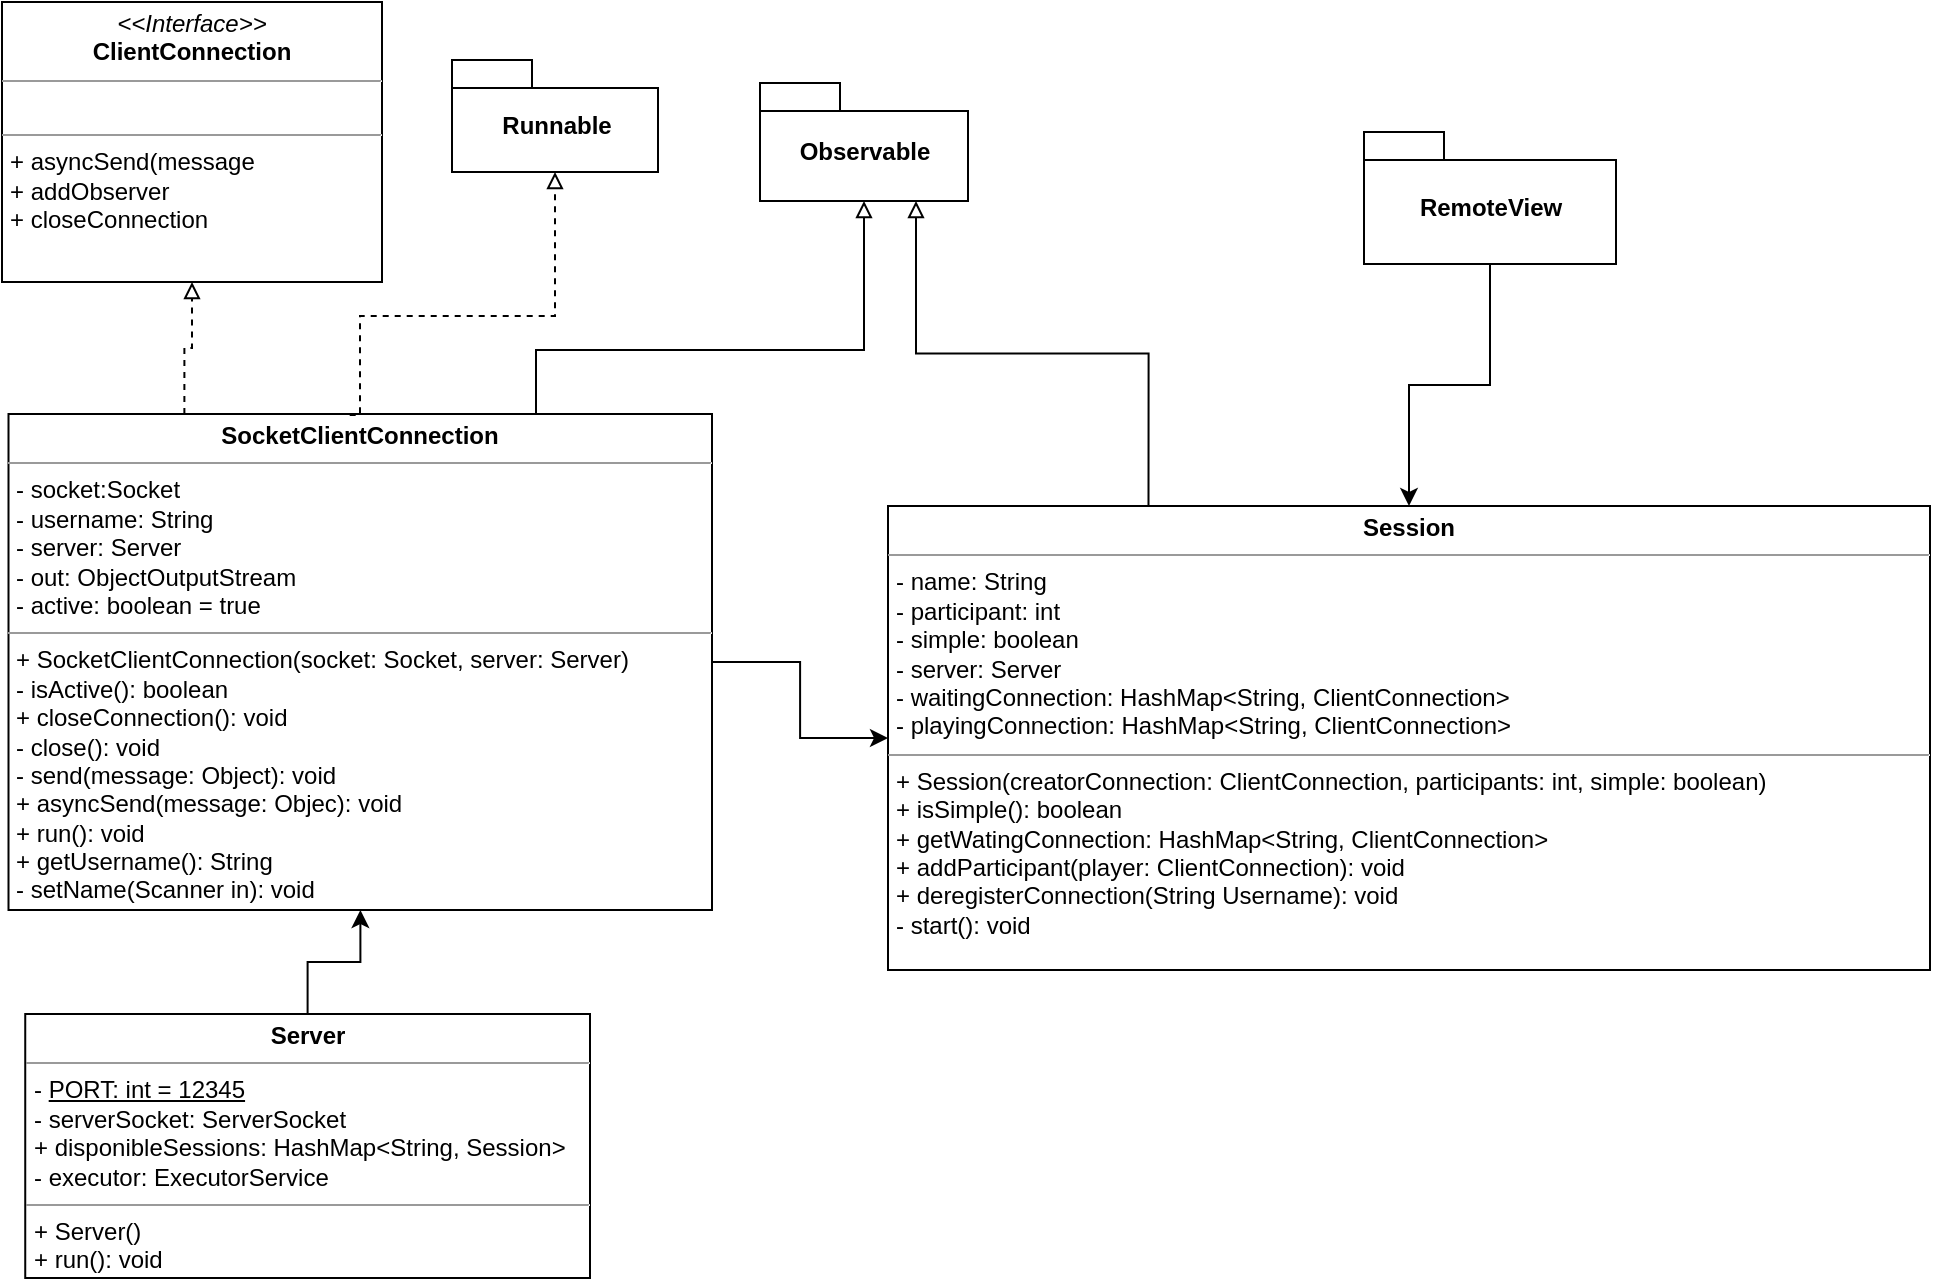 <mxfile version="12.9.13" type="device"><diagram id="-F6IbUxWvlXDgiMtLPX2" name="Pagina-1"><mxGraphModel dx="1955" dy="941" grid="0" gridSize="10" guides="1" tooltips="1" connect="1" arrows="1" fold="1" page="1" pageScale="1" pageWidth="1169" pageHeight="827" math="0" shadow="0"><root><mxCell id="0"/><mxCell id="1" parent="0"/><mxCell id="yA1F6lq7do9-HNx4flmW-1" value="&lt;p style=&quot;margin: 0px ; margin-top: 4px ; text-align: center&quot;&gt;&lt;b&gt;Server&lt;/b&gt;&lt;/p&gt;&lt;hr size=&quot;1&quot;&gt;&lt;p style=&quot;margin: 0px ; margin-left: 4px&quot;&gt;&lt;span&gt;-&amp;nbsp;&lt;/span&gt;&lt;u&gt;PORT: int = 12345&lt;/u&gt;&lt;br&gt;&lt;/p&gt;&lt;p style=&quot;margin: 0px ; margin-left: 4px&quot;&gt;- serverSocket: ServerSocket&lt;/p&gt;&lt;p style=&quot;margin: 0px ; margin-left: 4px&quot;&gt;+ disponibleSessions: HashMap&amp;lt;String, Session&amp;gt;&lt;/p&gt;&lt;p style=&quot;margin: 0px ; margin-left: 4px&quot;&gt;- executor: ExecutorService&lt;/p&gt;&lt;hr size=&quot;1&quot;&gt;&lt;p style=&quot;margin: 0px ; margin-left: 4px&quot;&gt;+ Server()&lt;/p&gt;&lt;p style=&quot;margin: 0px ; margin-left: 4px&quot;&gt;&lt;span&gt;+ run(): void&lt;/span&gt;&lt;br&gt;&lt;/p&gt;" style="verticalAlign=top;align=left;overflow=fill;fontSize=12;fontFamily=Helvetica;html=1;" parent="1" vertex="1"><mxGeometry x="48.62" y="522" width="282.38" height="132" as="geometry"/></mxCell><mxCell id="yA1F6lq7do9-HNx4flmW-5" style="edgeStyle=orthogonalEdgeStyle;rounded=0;orthogonalLoop=1;jettySize=auto;html=1;entryX=0.5;entryY=1;entryDx=0;entryDy=0;endArrow=block;endFill=0;dashed=1;exitX=0.25;exitY=0;exitDx=0;exitDy=0;" parent="1" source="yA1F6lq7do9-HNx4flmW-2" target="yA1F6lq7do9-HNx4flmW-4" edge="1"><mxGeometry relative="1" as="geometry"/></mxCell><mxCell id="yA1F6lq7do9-HNx4flmW-14" style="edgeStyle=orthogonalEdgeStyle;rounded=0;orthogonalLoop=1;jettySize=auto;html=1;endArrow=classic;endFill=1;" parent="1" source="yA1F6lq7do9-HNx4flmW-2" target="yA1F6lq7do9-HNx4flmW-11" edge="1"><mxGeometry relative="1" as="geometry"/></mxCell><mxCell id="yA1F6lq7do9-HNx4flmW-2" value="&lt;p style=&quot;margin: 0px ; margin-top: 4px ; text-align: center&quot;&gt;&lt;b&gt;SocketClientConnection&lt;/b&gt;&lt;/p&gt;&lt;hr size=&quot;1&quot;&gt;&lt;p style=&quot;margin: 0px ; margin-left: 4px&quot;&gt;- socket:Socket&lt;/p&gt;&lt;p style=&quot;margin: 0px ; margin-left: 4px&quot;&gt;- username: String&lt;/p&gt;&lt;p style=&quot;margin: 0px ; margin-left: 4px&quot;&gt;- server: Server&lt;/p&gt;&lt;p style=&quot;margin: 0px ; margin-left: 4px&quot;&gt;- out: ObjectOutputStream&lt;/p&gt;&lt;p style=&quot;margin: 0px ; margin-left: 4px&quot;&gt;- active: boolean = true&lt;/p&gt;&lt;hr size=&quot;1&quot;&gt;&lt;p style=&quot;margin: 0px ; margin-left: 4px&quot;&gt;+ SocketClientConnection(socket: Socket, server: Server)&lt;/p&gt;&lt;p style=&quot;margin: 0px ; margin-left: 4px&quot;&gt;- isActive(): boolean&lt;/p&gt;&lt;p style=&quot;margin: 0px ; margin-left: 4px&quot;&gt;+ closeConnection(): void&lt;/p&gt;&lt;p style=&quot;margin: 0px ; margin-left: 4px&quot;&gt;- close(): void&lt;/p&gt;&lt;p style=&quot;margin: 0px ; margin-left: 4px&quot;&gt;- send(message: Object): void&lt;/p&gt;&lt;p style=&quot;margin: 0px ; margin-left: 4px&quot;&gt;+ asyncSend(message: Objec): void&lt;/p&gt;&lt;p style=&quot;margin: 0px ; margin-left: 4px&quot;&gt;+ run(): void&lt;/p&gt;&lt;p style=&quot;margin: 0px ; margin-left: 4px&quot;&gt;+ getUsername(): String&lt;/p&gt;&lt;p style=&quot;margin: 0px ; margin-left: 4px&quot;&gt;- setName(Scanner in): void&lt;/p&gt;&lt;p style=&quot;margin: 0px ; margin-left: 4px&quot;&gt;&lt;br&gt;&lt;/p&gt;" style="verticalAlign=top;align=left;overflow=fill;fontSize=12;fontFamily=Helvetica;html=1;" parent="1" vertex="1"><mxGeometry x="40.25" y="222" width="351.75" height="248" as="geometry"/></mxCell><mxCell id="yA1F6lq7do9-HNx4flmW-4" value="&lt;p style=&quot;margin: 0px ; margin-top: 4px ; text-align: center&quot;&gt;&lt;i&gt;&amp;lt;&amp;lt;Interface&amp;gt;&amp;gt;&lt;/i&gt;&lt;br&gt;&lt;b&gt;ClientConnection&lt;/b&gt;&lt;/p&gt;&lt;hr size=&quot;1&quot;&gt;&lt;p style=&quot;margin: 0px ; margin-left: 4px&quot;&gt;&lt;br&gt;&lt;/p&gt;&lt;hr size=&quot;1&quot;&gt;&lt;p style=&quot;margin: 0px ; margin-left: 4px&quot;&gt;+ asyncSend(message&lt;/p&gt;&lt;p style=&quot;margin: 0px ; margin-left: 4px&quot;&gt;+ addObserver&lt;/p&gt;&lt;p style=&quot;margin: 0px ; margin-left: 4px&quot;&gt;+ closeConnection&lt;/p&gt;" style="verticalAlign=top;align=left;overflow=fill;fontSize=12;fontFamily=Helvetica;html=1;" parent="1" vertex="1"><mxGeometry x="37.0" y="16" width="190" height="140" as="geometry"/></mxCell><mxCell id="yA1F6lq7do9-HNx4flmW-13" style="edgeStyle=orthogonalEdgeStyle;rounded=0;orthogonalLoop=1;jettySize=auto;html=1;endArrow=classic;endFill=1;" parent="1" source="yA1F6lq7do9-HNx4flmW-1" target="yA1F6lq7do9-HNx4flmW-2" edge="1"><mxGeometry relative="1" as="geometry"/></mxCell><mxCell id="yA1F6lq7do9-HNx4flmW-11" value="&lt;p style=&quot;margin: 0px ; margin-top: 4px ; text-align: center&quot;&gt;&lt;b&gt;Session&lt;/b&gt;&lt;/p&gt;&lt;hr size=&quot;1&quot;&gt;&lt;p style=&quot;margin: 0px 0px 0px 4px&quot;&gt;- name: String&lt;/p&gt;&lt;p style=&quot;margin: 0px 0px 0px 4px&quot;&gt;- participant: int&lt;/p&gt;&lt;p style=&quot;margin: 0px 0px 0px 4px&quot;&gt;- simple: boolean&lt;/p&gt;&lt;p style=&quot;margin: 0px 0px 0px 4px&quot;&gt;- server: Server&lt;/p&gt;&lt;p style=&quot;margin: 0px 0px 0px 4px&quot;&gt;- waitingConnection: HashMap&amp;lt;String, ClientConnection&amp;gt;&lt;/p&gt;&lt;p style=&quot;margin: 0px 0px 0px 4px&quot;&gt;- playingConnection: HashMap&amp;lt;String, ClientConnection&amp;gt;&lt;/p&gt;&lt;hr size=&quot;1&quot;&gt;&lt;p style=&quot;margin: 0px 0px 0px 4px&quot;&gt;+ Session(creatorConnection: ClientConnection, participants: int, simple: boolean)&lt;/p&gt;&lt;p style=&quot;margin: 0px 0px 0px 4px&quot;&gt;+ isSimple(): boolean&lt;/p&gt;&lt;p style=&quot;margin: 0px 0px 0px 4px&quot;&gt;+ getWatingConnection: HashMap&amp;lt;String, ClientConnection&amp;gt;&lt;/p&gt;&lt;p style=&quot;margin: 0px 0px 0px 4px&quot;&gt;+&amp;nbsp;&lt;span&gt;addParticipant(player: ClientConnection): void&lt;/span&gt;&lt;/p&gt;&lt;p style=&quot;margin: 0px 0px 0px 4px&quot;&gt;&lt;span&gt;+ deregisterConnection(String Username): void&lt;/span&gt;&lt;/p&gt;&lt;div&gt;&lt;p style=&quot;margin: 0px 0px 0px 4px&quot;&gt;- start(): void&lt;/p&gt;&lt;/div&gt;&lt;div&gt;&lt;br&gt;&lt;/div&gt;" style="verticalAlign=top;align=left;overflow=fill;fontSize=12;fontFamily=Helvetica;html=1;" parent="1" vertex="1"><mxGeometry x="480" y="268" width="521" height="232" as="geometry"/></mxCell><mxCell id="AN9zsDtbfJgOjEN5JPZw-3" style="edgeStyle=orthogonalEdgeStyle;rounded=0;orthogonalLoop=1;jettySize=auto;html=1;" parent="1" source="AN9zsDtbfJgOjEN5JPZw-1" target="yA1F6lq7do9-HNx4flmW-11" edge="1"><mxGeometry relative="1" as="geometry"/></mxCell><mxCell id="AN9zsDtbfJgOjEN5JPZw-1" value="RemoteView" style="shape=folder;fontStyle=1;spacingTop=10;tabWidth=40;tabHeight=14;tabPosition=left;html=1;" parent="1" vertex="1"><mxGeometry x="718" y="81" width="126" height="66" as="geometry"/></mxCell><mxCell id="JWFGFsFq1oGap_QrF0a1-1" value="Runnable" style="shape=folder;fontStyle=1;spacingTop=10;tabWidth=40;tabHeight=14;tabPosition=left;html=1;" vertex="1" parent="1"><mxGeometry x="262" y="45" width="103" height="56" as="geometry"/></mxCell><mxCell id="JWFGFsFq1oGap_QrF0a1-3" value="Observable" style="shape=folder;fontStyle=1;spacingTop=10;tabWidth=40;tabHeight=14;tabPosition=left;html=1;" vertex="1" parent="1"><mxGeometry x="416" y="56.5" width="104" height="59" as="geometry"/></mxCell><mxCell id="JWFGFsFq1oGap_QrF0a1-4" style="edgeStyle=orthogonalEdgeStyle;rounded=0;orthogonalLoop=1;jettySize=auto;html=1;entryX=0.5;entryY=1;entryDx=0;entryDy=0;endArrow=block;endFill=0;dashed=1;entryPerimeter=0;exitX=0.485;exitY=0.002;exitDx=0;exitDy=0;exitPerimeter=0;" edge="1" parent="1" source="yA1F6lq7do9-HNx4flmW-2" target="JWFGFsFq1oGap_QrF0a1-1"><mxGeometry relative="1" as="geometry"><mxPoint x="382" y="144" as="sourcePoint"/><mxPoint x="385.813" y="78.0" as="targetPoint"/><Array as="points"><mxPoint x="216" y="223"/><mxPoint x="216" y="173"/><mxPoint x="314" y="173"/></Array></mxGeometry></mxCell><mxCell id="JWFGFsFq1oGap_QrF0a1-5" style="edgeStyle=orthogonalEdgeStyle;rounded=0;orthogonalLoop=1;jettySize=auto;html=1;endArrow=block;endFill=0;" edge="1" parent="1" target="JWFGFsFq1oGap_QrF0a1-3"><mxGeometry relative="1" as="geometry"><mxPoint x="304" y="222" as="sourcePoint"/><mxPoint x="411.813" y="121.0" as="targetPoint"/><Array as="points"><mxPoint x="304" y="190"/><mxPoint x="468" y="190"/></Array></mxGeometry></mxCell><mxCell id="JWFGFsFq1oGap_QrF0a1-6" style="edgeStyle=orthogonalEdgeStyle;rounded=0;orthogonalLoop=1;jettySize=auto;html=1;entryX=0.75;entryY=1;entryDx=0;entryDy=0;endArrow=block;endFill=0;exitX=0.25;exitY=0;exitDx=0;exitDy=0;entryPerimeter=0;" edge="1" parent="1" source="yA1F6lq7do9-HNx4flmW-11" target="JWFGFsFq1oGap_QrF0a1-3"><mxGeometry relative="1" as="geometry"><mxPoint x="589" y="143" as="sourcePoint"/><mxPoint x="592.813" y="77.0" as="targetPoint"/></mxGeometry></mxCell></root></mxGraphModel></diagram></mxfile>